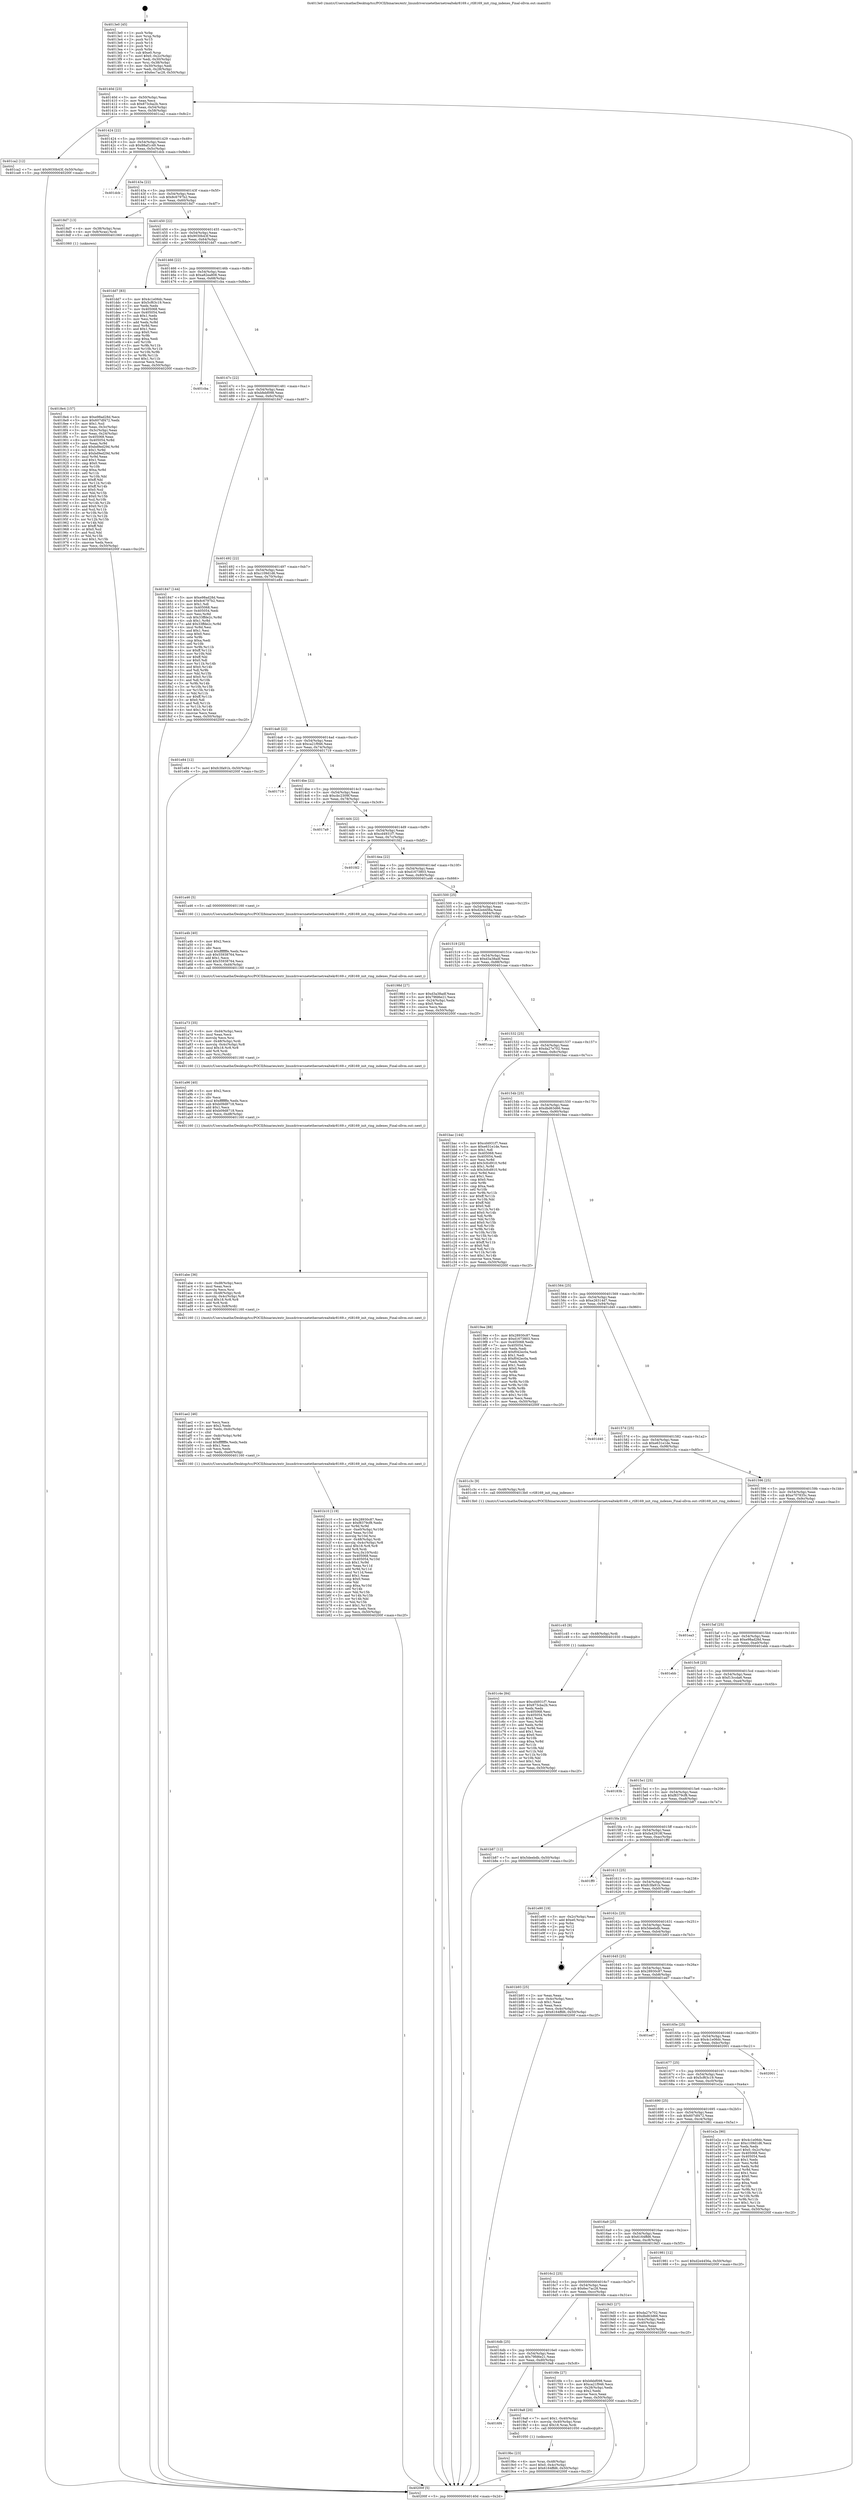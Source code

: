 digraph "0x4013e0" {
  label = "0x4013e0 (/mnt/c/Users/mathe/Desktop/tcc/POCII/binaries/extr_linuxdriversnetethernetrealtekr8169.c_rtl8169_init_ring_indexes_Final-ollvm.out::main(0))"
  labelloc = "t"
  node[shape=record]

  Entry [label="",width=0.3,height=0.3,shape=circle,fillcolor=black,style=filled]
  "0x40140d" [label="{
     0x40140d [23]\l
     | [instrs]\l
     &nbsp;&nbsp;0x40140d \<+3\>: mov -0x50(%rbp),%eax\l
     &nbsp;&nbsp;0x401410 \<+2\>: mov %eax,%ecx\l
     &nbsp;&nbsp;0x401412 \<+6\>: sub $0x873cba2b,%ecx\l
     &nbsp;&nbsp;0x401418 \<+3\>: mov %eax,-0x54(%rbp)\l
     &nbsp;&nbsp;0x40141b \<+3\>: mov %ecx,-0x58(%rbp)\l
     &nbsp;&nbsp;0x40141e \<+6\>: je 0000000000401ca2 \<main+0x8c2\>\l
  }"]
  "0x401ca2" [label="{
     0x401ca2 [12]\l
     | [instrs]\l
     &nbsp;&nbsp;0x401ca2 \<+7\>: movl $0x9030b43f,-0x50(%rbp)\l
     &nbsp;&nbsp;0x401ca9 \<+5\>: jmp 000000000040200f \<main+0xc2f\>\l
  }"]
  "0x401424" [label="{
     0x401424 [22]\l
     | [instrs]\l
     &nbsp;&nbsp;0x401424 \<+5\>: jmp 0000000000401429 \<main+0x49\>\l
     &nbsp;&nbsp;0x401429 \<+3\>: mov -0x54(%rbp),%eax\l
     &nbsp;&nbsp;0x40142c \<+5\>: sub $0x88af1c49,%eax\l
     &nbsp;&nbsp;0x401431 \<+3\>: mov %eax,-0x5c(%rbp)\l
     &nbsp;&nbsp;0x401434 \<+6\>: je 0000000000401dcb \<main+0x9eb\>\l
  }"]
  Exit [label="",width=0.3,height=0.3,shape=circle,fillcolor=black,style=filled,peripheries=2]
  "0x401dcb" [label="{
     0x401dcb\l
  }", style=dashed]
  "0x40143a" [label="{
     0x40143a [22]\l
     | [instrs]\l
     &nbsp;&nbsp;0x40143a \<+5\>: jmp 000000000040143f \<main+0x5f\>\l
     &nbsp;&nbsp;0x40143f \<+3\>: mov -0x54(%rbp),%eax\l
     &nbsp;&nbsp;0x401442 \<+5\>: sub $0x8c6797b2,%eax\l
     &nbsp;&nbsp;0x401447 \<+3\>: mov %eax,-0x60(%rbp)\l
     &nbsp;&nbsp;0x40144a \<+6\>: je 00000000004018d7 \<main+0x4f7\>\l
  }"]
  "0x401c4e" [label="{
     0x401c4e [84]\l
     | [instrs]\l
     &nbsp;&nbsp;0x401c4e \<+5\>: mov $0xcd4931f7,%eax\l
     &nbsp;&nbsp;0x401c53 \<+5\>: mov $0x873cba2b,%ecx\l
     &nbsp;&nbsp;0x401c58 \<+2\>: xor %edx,%edx\l
     &nbsp;&nbsp;0x401c5a \<+7\>: mov 0x405068,%esi\l
     &nbsp;&nbsp;0x401c61 \<+8\>: mov 0x405054,%r8d\l
     &nbsp;&nbsp;0x401c69 \<+3\>: sub $0x1,%edx\l
     &nbsp;&nbsp;0x401c6c \<+3\>: mov %esi,%r9d\l
     &nbsp;&nbsp;0x401c6f \<+3\>: add %edx,%r9d\l
     &nbsp;&nbsp;0x401c72 \<+4\>: imul %r9d,%esi\l
     &nbsp;&nbsp;0x401c76 \<+3\>: and $0x1,%esi\l
     &nbsp;&nbsp;0x401c79 \<+3\>: cmp $0x0,%esi\l
     &nbsp;&nbsp;0x401c7c \<+4\>: sete %r10b\l
     &nbsp;&nbsp;0x401c80 \<+4\>: cmp $0xa,%r8d\l
     &nbsp;&nbsp;0x401c84 \<+4\>: setl %r11b\l
     &nbsp;&nbsp;0x401c88 \<+3\>: mov %r10b,%bl\l
     &nbsp;&nbsp;0x401c8b \<+3\>: and %r11b,%bl\l
     &nbsp;&nbsp;0x401c8e \<+3\>: xor %r11b,%r10b\l
     &nbsp;&nbsp;0x401c91 \<+3\>: or %r10b,%bl\l
     &nbsp;&nbsp;0x401c94 \<+3\>: test $0x1,%bl\l
     &nbsp;&nbsp;0x401c97 \<+3\>: cmovne %ecx,%eax\l
     &nbsp;&nbsp;0x401c9a \<+3\>: mov %eax,-0x50(%rbp)\l
     &nbsp;&nbsp;0x401c9d \<+5\>: jmp 000000000040200f \<main+0xc2f\>\l
  }"]
  "0x4018d7" [label="{
     0x4018d7 [13]\l
     | [instrs]\l
     &nbsp;&nbsp;0x4018d7 \<+4\>: mov -0x38(%rbp),%rax\l
     &nbsp;&nbsp;0x4018db \<+4\>: mov 0x8(%rax),%rdi\l
     &nbsp;&nbsp;0x4018df \<+5\>: call 0000000000401060 \<atoi@plt\>\l
     | [calls]\l
     &nbsp;&nbsp;0x401060 \{1\} (unknown)\l
  }"]
  "0x401450" [label="{
     0x401450 [22]\l
     | [instrs]\l
     &nbsp;&nbsp;0x401450 \<+5\>: jmp 0000000000401455 \<main+0x75\>\l
     &nbsp;&nbsp;0x401455 \<+3\>: mov -0x54(%rbp),%eax\l
     &nbsp;&nbsp;0x401458 \<+5\>: sub $0x9030b43f,%eax\l
     &nbsp;&nbsp;0x40145d \<+3\>: mov %eax,-0x64(%rbp)\l
     &nbsp;&nbsp;0x401460 \<+6\>: je 0000000000401dd7 \<main+0x9f7\>\l
  }"]
  "0x401c45" [label="{
     0x401c45 [9]\l
     | [instrs]\l
     &nbsp;&nbsp;0x401c45 \<+4\>: mov -0x48(%rbp),%rdi\l
     &nbsp;&nbsp;0x401c49 \<+5\>: call 0000000000401030 \<free@plt\>\l
     | [calls]\l
     &nbsp;&nbsp;0x401030 \{1\} (unknown)\l
  }"]
  "0x401dd7" [label="{
     0x401dd7 [83]\l
     | [instrs]\l
     &nbsp;&nbsp;0x401dd7 \<+5\>: mov $0x4c1e06dc,%eax\l
     &nbsp;&nbsp;0x401ddc \<+5\>: mov $0x5cf63c19,%ecx\l
     &nbsp;&nbsp;0x401de1 \<+2\>: xor %edx,%edx\l
     &nbsp;&nbsp;0x401de3 \<+7\>: mov 0x405068,%esi\l
     &nbsp;&nbsp;0x401dea \<+7\>: mov 0x405054,%edi\l
     &nbsp;&nbsp;0x401df1 \<+3\>: sub $0x1,%edx\l
     &nbsp;&nbsp;0x401df4 \<+3\>: mov %esi,%r8d\l
     &nbsp;&nbsp;0x401df7 \<+3\>: add %edx,%r8d\l
     &nbsp;&nbsp;0x401dfa \<+4\>: imul %r8d,%esi\l
     &nbsp;&nbsp;0x401dfe \<+3\>: and $0x1,%esi\l
     &nbsp;&nbsp;0x401e01 \<+3\>: cmp $0x0,%esi\l
     &nbsp;&nbsp;0x401e04 \<+4\>: sete %r9b\l
     &nbsp;&nbsp;0x401e08 \<+3\>: cmp $0xa,%edi\l
     &nbsp;&nbsp;0x401e0b \<+4\>: setl %r10b\l
     &nbsp;&nbsp;0x401e0f \<+3\>: mov %r9b,%r11b\l
     &nbsp;&nbsp;0x401e12 \<+3\>: and %r10b,%r11b\l
     &nbsp;&nbsp;0x401e15 \<+3\>: xor %r10b,%r9b\l
     &nbsp;&nbsp;0x401e18 \<+3\>: or %r9b,%r11b\l
     &nbsp;&nbsp;0x401e1b \<+4\>: test $0x1,%r11b\l
     &nbsp;&nbsp;0x401e1f \<+3\>: cmovne %ecx,%eax\l
     &nbsp;&nbsp;0x401e22 \<+3\>: mov %eax,-0x50(%rbp)\l
     &nbsp;&nbsp;0x401e25 \<+5\>: jmp 000000000040200f \<main+0xc2f\>\l
  }"]
  "0x401466" [label="{
     0x401466 [22]\l
     | [instrs]\l
     &nbsp;&nbsp;0x401466 \<+5\>: jmp 000000000040146b \<main+0x8b\>\l
     &nbsp;&nbsp;0x40146b \<+3\>: mov -0x54(%rbp),%eax\l
     &nbsp;&nbsp;0x40146e \<+5\>: sub $0xa82ea808,%eax\l
     &nbsp;&nbsp;0x401473 \<+3\>: mov %eax,-0x68(%rbp)\l
     &nbsp;&nbsp;0x401476 \<+6\>: je 0000000000401cba \<main+0x8da\>\l
  }"]
  "0x401b10" [label="{
     0x401b10 [119]\l
     | [instrs]\l
     &nbsp;&nbsp;0x401b10 \<+5\>: mov $0x28930c87,%ecx\l
     &nbsp;&nbsp;0x401b15 \<+5\>: mov $0xf8379cf8,%edx\l
     &nbsp;&nbsp;0x401b1a \<+3\>: xor %r9d,%r9d\l
     &nbsp;&nbsp;0x401b1d \<+7\>: mov -0xe0(%rbp),%r10d\l
     &nbsp;&nbsp;0x401b24 \<+4\>: imul %eax,%r10d\l
     &nbsp;&nbsp;0x401b28 \<+3\>: movslq %r10d,%rsi\l
     &nbsp;&nbsp;0x401b2b \<+4\>: mov -0x48(%rbp),%rdi\l
     &nbsp;&nbsp;0x401b2f \<+4\>: movslq -0x4c(%rbp),%r8\l
     &nbsp;&nbsp;0x401b33 \<+4\>: imul $0x18,%r8,%r8\l
     &nbsp;&nbsp;0x401b37 \<+3\>: add %r8,%rdi\l
     &nbsp;&nbsp;0x401b3a \<+4\>: mov %rsi,0x10(%rdi)\l
     &nbsp;&nbsp;0x401b3e \<+7\>: mov 0x405068,%eax\l
     &nbsp;&nbsp;0x401b45 \<+8\>: mov 0x405054,%r10d\l
     &nbsp;&nbsp;0x401b4d \<+4\>: sub $0x1,%r9d\l
     &nbsp;&nbsp;0x401b51 \<+3\>: mov %eax,%r11d\l
     &nbsp;&nbsp;0x401b54 \<+3\>: add %r9d,%r11d\l
     &nbsp;&nbsp;0x401b57 \<+4\>: imul %r11d,%eax\l
     &nbsp;&nbsp;0x401b5b \<+3\>: and $0x1,%eax\l
     &nbsp;&nbsp;0x401b5e \<+3\>: cmp $0x0,%eax\l
     &nbsp;&nbsp;0x401b61 \<+3\>: sete %bl\l
     &nbsp;&nbsp;0x401b64 \<+4\>: cmp $0xa,%r10d\l
     &nbsp;&nbsp;0x401b68 \<+4\>: setl %r14b\l
     &nbsp;&nbsp;0x401b6c \<+3\>: mov %bl,%r15b\l
     &nbsp;&nbsp;0x401b6f \<+3\>: and %r14b,%r15b\l
     &nbsp;&nbsp;0x401b72 \<+3\>: xor %r14b,%bl\l
     &nbsp;&nbsp;0x401b75 \<+3\>: or %bl,%r15b\l
     &nbsp;&nbsp;0x401b78 \<+4\>: test $0x1,%r15b\l
     &nbsp;&nbsp;0x401b7c \<+3\>: cmovne %edx,%ecx\l
     &nbsp;&nbsp;0x401b7f \<+3\>: mov %ecx,-0x50(%rbp)\l
     &nbsp;&nbsp;0x401b82 \<+5\>: jmp 000000000040200f \<main+0xc2f\>\l
  }"]
  "0x401cba" [label="{
     0x401cba\l
  }", style=dashed]
  "0x40147c" [label="{
     0x40147c [22]\l
     | [instrs]\l
     &nbsp;&nbsp;0x40147c \<+5\>: jmp 0000000000401481 \<main+0xa1\>\l
     &nbsp;&nbsp;0x401481 \<+3\>: mov -0x54(%rbp),%eax\l
     &nbsp;&nbsp;0x401484 \<+5\>: sub $0xbfebf098,%eax\l
     &nbsp;&nbsp;0x401489 \<+3\>: mov %eax,-0x6c(%rbp)\l
     &nbsp;&nbsp;0x40148c \<+6\>: je 0000000000401847 \<main+0x467\>\l
  }"]
  "0x401ae2" [label="{
     0x401ae2 [46]\l
     | [instrs]\l
     &nbsp;&nbsp;0x401ae2 \<+2\>: xor %ecx,%ecx\l
     &nbsp;&nbsp;0x401ae4 \<+5\>: mov $0x2,%edx\l
     &nbsp;&nbsp;0x401ae9 \<+6\>: mov %edx,-0xdc(%rbp)\l
     &nbsp;&nbsp;0x401aef \<+1\>: cltd\l
     &nbsp;&nbsp;0x401af0 \<+7\>: mov -0xdc(%rbp),%r9d\l
     &nbsp;&nbsp;0x401af7 \<+3\>: idiv %r9d\l
     &nbsp;&nbsp;0x401afa \<+6\>: imul $0xfffffffe,%edx,%edx\l
     &nbsp;&nbsp;0x401b00 \<+3\>: sub $0x1,%ecx\l
     &nbsp;&nbsp;0x401b03 \<+2\>: sub %ecx,%edx\l
     &nbsp;&nbsp;0x401b05 \<+6\>: mov %edx,-0xe0(%rbp)\l
     &nbsp;&nbsp;0x401b0b \<+5\>: call 0000000000401160 \<next_i\>\l
     | [calls]\l
     &nbsp;&nbsp;0x401160 \{1\} (/mnt/c/Users/mathe/Desktop/tcc/POCII/binaries/extr_linuxdriversnetethernetrealtekr8169.c_rtl8169_init_ring_indexes_Final-ollvm.out::next_i)\l
  }"]
  "0x401847" [label="{
     0x401847 [144]\l
     | [instrs]\l
     &nbsp;&nbsp;0x401847 \<+5\>: mov $0xe98ad28d,%eax\l
     &nbsp;&nbsp;0x40184c \<+5\>: mov $0x8c6797b2,%ecx\l
     &nbsp;&nbsp;0x401851 \<+2\>: mov $0x1,%dl\l
     &nbsp;&nbsp;0x401853 \<+7\>: mov 0x405068,%esi\l
     &nbsp;&nbsp;0x40185a \<+7\>: mov 0x405054,%edi\l
     &nbsp;&nbsp;0x401861 \<+3\>: mov %esi,%r8d\l
     &nbsp;&nbsp;0x401864 \<+7\>: sub $0x33ffde2c,%r8d\l
     &nbsp;&nbsp;0x40186b \<+4\>: sub $0x1,%r8d\l
     &nbsp;&nbsp;0x40186f \<+7\>: add $0x33ffde2c,%r8d\l
     &nbsp;&nbsp;0x401876 \<+4\>: imul %r8d,%esi\l
     &nbsp;&nbsp;0x40187a \<+3\>: and $0x1,%esi\l
     &nbsp;&nbsp;0x40187d \<+3\>: cmp $0x0,%esi\l
     &nbsp;&nbsp;0x401880 \<+4\>: sete %r9b\l
     &nbsp;&nbsp;0x401884 \<+3\>: cmp $0xa,%edi\l
     &nbsp;&nbsp;0x401887 \<+4\>: setl %r10b\l
     &nbsp;&nbsp;0x40188b \<+3\>: mov %r9b,%r11b\l
     &nbsp;&nbsp;0x40188e \<+4\>: xor $0xff,%r11b\l
     &nbsp;&nbsp;0x401892 \<+3\>: mov %r10b,%bl\l
     &nbsp;&nbsp;0x401895 \<+3\>: xor $0xff,%bl\l
     &nbsp;&nbsp;0x401898 \<+3\>: xor $0x0,%dl\l
     &nbsp;&nbsp;0x40189b \<+3\>: mov %r11b,%r14b\l
     &nbsp;&nbsp;0x40189e \<+4\>: and $0x0,%r14b\l
     &nbsp;&nbsp;0x4018a2 \<+3\>: and %dl,%r9b\l
     &nbsp;&nbsp;0x4018a5 \<+3\>: mov %bl,%r15b\l
     &nbsp;&nbsp;0x4018a8 \<+4\>: and $0x0,%r15b\l
     &nbsp;&nbsp;0x4018ac \<+3\>: and %dl,%r10b\l
     &nbsp;&nbsp;0x4018af \<+3\>: or %r9b,%r14b\l
     &nbsp;&nbsp;0x4018b2 \<+3\>: or %r10b,%r15b\l
     &nbsp;&nbsp;0x4018b5 \<+3\>: xor %r15b,%r14b\l
     &nbsp;&nbsp;0x4018b8 \<+3\>: or %bl,%r11b\l
     &nbsp;&nbsp;0x4018bb \<+4\>: xor $0xff,%r11b\l
     &nbsp;&nbsp;0x4018bf \<+3\>: or $0x0,%dl\l
     &nbsp;&nbsp;0x4018c2 \<+3\>: and %dl,%r11b\l
     &nbsp;&nbsp;0x4018c5 \<+3\>: or %r11b,%r14b\l
     &nbsp;&nbsp;0x4018c8 \<+4\>: test $0x1,%r14b\l
     &nbsp;&nbsp;0x4018cc \<+3\>: cmovne %ecx,%eax\l
     &nbsp;&nbsp;0x4018cf \<+3\>: mov %eax,-0x50(%rbp)\l
     &nbsp;&nbsp;0x4018d2 \<+5\>: jmp 000000000040200f \<main+0xc2f\>\l
  }"]
  "0x401492" [label="{
     0x401492 [22]\l
     | [instrs]\l
     &nbsp;&nbsp;0x401492 \<+5\>: jmp 0000000000401497 \<main+0xb7\>\l
     &nbsp;&nbsp;0x401497 \<+3\>: mov -0x54(%rbp),%eax\l
     &nbsp;&nbsp;0x40149a \<+5\>: sub $0xc109d1d6,%eax\l
     &nbsp;&nbsp;0x40149f \<+3\>: mov %eax,-0x70(%rbp)\l
     &nbsp;&nbsp;0x4014a2 \<+6\>: je 0000000000401e84 \<main+0xaa4\>\l
  }"]
  "0x401abe" [label="{
     0x401abe [36]\l
     | [instrs]\l
     &nbsp;&nbsp;0x401abe \<+6\>: mov -0xd8(%rbp),%ecx\l
     &nbsp;&nbsp;0x401ac4 \<+3\>: imul %eax,%ecx\l
     &nbsp;&nbsp;0x401ac7 \<+3\>: movslq %ecx,%rsi\l
     &nbsp;&nbsp;0x401aca \<+4\>: mov -0x48(%rbp),%rdi\l
     &nbsp;&nbsp;0x401ace \<+4\>: movslq -0x4c(%rbp),%r8\l
     &nbsp;&nbsp;0x401ad2 \<+4\>: imul $0x18,%r8,%r8\l
     &nbsp;&nbsp;0x401ad6 \<+3\>: add %r8,%rdi\l
     &nbsp;&nbsp;0x401ad9 \<+4\>: mov %rsi,0x8(%rdi)\l
     &nbsp;&nbsp;0x401add \<+5\>: call 0000000000401160 \<next_i\>\l
     | [calls]\l
     &nbsp;&nbsp;0x401160 \{1\} (/mnt/c/Users/mathe/Desktop/tcc/POCII/binaries/extr_linuxdriversnetethernetrealtekr8169.c_rtl8169_init_ring_indexes_Final-ollvm.out::next_i)\l
  }"]
  "0x401e84" [label="{
     0x401e84 [12]\l
     | [instrs]\l
     &nbsp;&nbsp;0x401e84 \<+7\>: movl $0xfc3fa91b,-0x50(%rbp)\l
     &nbsp;&nbsp;0x401e8b \<+5\>: jmp 000000000040200f \<main+0xc2f\>\l
  }"]
  "0x4014a8" [label="{
     0x4014a8 [22]\l
     | [instrs]\l
     &nbsp;&nbsp;0x4014a8 \<+5\>: jmp 00000000004014ad \<main+0xcd\>\l
     &nbsp;&nbsp;0x4014ad \<+3\>: mov -0x54(%rbp),%eax\l
     &nbsp;&nbsp;0x4014b0 \<+5\>: sub $0xca21f946,%eax\l
     &nbsp;&nbsp;0x4014b5 \<+3\>: mov %eax,-0x74(%rbp)\l
     &nbsp;&nbsp;0x4014b8 \<+6\>: je 0000000000401719 \<main+0x339\>\l
  }"]
  "0x401a96" [label="{
     0x401a96 [40]\l
     | [instrs]\l
     &nbsp;&nbsp;0x401a96 \<+5\>: mov $0x2,%ecx\l
     &nbsp;&nbsp;0x401a9b \<+1\>: cltd\l
     &nbsp;&nbsp;0x401a9c \<+2\>: idiv %ecx\l
     &nbsp;&nbsp;0x401a9e \<+6\>: imul $0xfffffffe,%edx,%ecx\l
     &nbsp;&nbsp;0x401aa4 \<+6\>: sub $0xb09d8718,%ecx\l
     &nbsp;&nbsp;0x401aaa \<+3\>: add $0x1,%ecx\l
     &nbsp;&nbsp;0x401aad \<+6\>: add $0xb09d8718,%ecx\l
     &nbsp;&nbsp;0x401ab3 \<+6\>: mov %ecx,-0xd8(%rbp)\l
     &nbsp;&nbsp;0x401ab9 \<+5\>: call 0000000000401160 \<next_i\>\l
     | [calls]\l
     &nbsp;&nbsp;0x401160 \{1\} (/mnt/c/Users/mathe/Desktop/tcc/POCII/binaries/extr_linuxdriversnetethernetrealtekr8169.c_rtl8169_init_ring_indexes_Final-ollvm.out::next_i)\l
  }"]
  "0x401719" [label="{
     0x401719\l
  }", style=dashed]
  "0x4014be" [label="{
     0x4014be [22]\l
     | [instrs]\l
     &nbsp;&nbsp;0x4014be \<+5\>: jmp 00000000004014c3 \<main+0xe3\>\l
     &nbsp;&nbsp;0x4014c3 \<+3\>: mov -0x54(%rbp),%eax\l
     &nbsp;&nbsp;0x4014c6 \<+5\>: sub $0xcbc2309f,%eax\l
     &nbsp;&nbsp;0x4014cb \<+3\>: mov %eax,-0x78(%rbp)\l
     &nbsp;&nbsp;0x4014ce \<+6\>: je 00000000004017a9 \<main+0x3c9\>\l
  }"]
  "0x401a73" [label="{
     0x401a73 [35]\l
     | [instrs]\l
     &nbsp;&nbsp;0x401a73 \<+6\>: mov -0xd4(%rbp),%ecx\l
     &nbsp;&nbsp;0x401a79 \<+3\>: imul %eax,%ecx\l
     &nbsp;&nbsp;0x401a7c \<+3\>: movslq %ecx,%rsi\l
     &nbsp;&nbsp;0x401a7f \<+4\>: mov -0x48(%rbp),%rdi\l
     &nbsp;&nbsp;0x401a83 \<+4\>: movslq -0x4c(%rbp),%r8\l
     &nbsp;&nbsp;0x401a87 \<+4\>: imul $0x18,%r8,%r8\l
     &nbsp;&nbsp;0x401a8b \<+3\>: add %r8,%rdi\l
     &nbsp;&nbsp;0x401a8e \<+3\>: mov %rsi,(%rdi)\l
     &nbsp;&nbsp;0x401a91 \<+5\>: call 0000000000401160 \<next_i\>\l
     | [calls]\l
     &nbsp;&nbsp;0x401160 \{1\} (/mnt/c/Users/mathe/Desktop/tcc/POCII/binaries/extr_linuxdriversnetethernetrealtekr8169.c_rtl8169_init_ring_indexes_Final-ollvm.out::next_i)\l
  }"]
  "0x4017a9" [label="{
     0x4017a9\l
  }", style=dashed]
  "0x4014d4" [label="{
     0x4014d4 [22]\l
     | [instrs]\l
     &nbsp;&nbsp;0x4014d4 \<+5\>: jmp 00000000004014d9 \<main+0xf9\>\l
     &nbsp;&nbsp;0x4014d9 \<+3\>: mov -0x54(%rbp),%eax\l
     &nbsp;&nbsp;0x4014dc \<+5\>: sub $0xcd4931f7,%eax\l
     &nbsp;&nbsp;0x4014e1 \<+3\>: mov %eax,-0x7c(%rbp)\l
     &nbsp;&nbsp;0x4014e4 \<+6\>: je 0000000000401fd2 \<main+0xbf2\>\l
  }"]
  "0x401a4b" [label="{
     0x401a4b [40]\l
     | [instrs]\l
     &nbsp;&nbsp;0x401a4b \<+5\>: mov $0x2,%ecx\l
     &nbsp;&nbsp;0x401a50 \<+1\>: cltd\l
     &nbsp;&nbsp;0x401a51 \<+2\>: idiv %ecx\l
     &nbsp;&nbsp;0x401a53 \<+6\>: imul $0xfffffffe,%edx,%ecx\l
     &nbsp;&nbsp;0x401a59 \<+6\>: sub $0x55938764,%ecx\l
     &nbsp;&nbsp;0x401a5f \<+3\>: add $0x1,%ecx\l
     &nbsp;&nbsp;0x401a62 \<+6\>: add $0x55938764,%ecx\l
     &nbsp;&nbsp;0x401a68 \<+6\>: mov %ecx,-0xd4(%rbp)\l
     &nbsp;&nbsp;0x401a6e \<+5\>: call 0000000000401160 \<next_i\>\l
     | [calls]\l
     &nbsp;&nbsp;0x401160 \{1\} (/mnt/c/Users/mathe/Desktop/tcc/POCII/binaries/extr_linuxdriversnetethernetrealtekr8169.c_rtl8169_init_ring_indexes_Final-ollvm.out::next_i)\l
  }"]
  "0x401fd2" [label="{
     0x401fd2\l
  }", style=dashed]
  "0x4014ea" [label="{
     0x4014ea [22]\l
     | [instrs]\l
     &nbsp;&nbsp;0x4014ea \<+5\>: jmp 00000000004014ef \<main+0x10f\>\l
     &nbsp;&nbsp;0x4014ef \<+3\>: mov -0x54(%rbp),%eax\l
     &nbsp;&nbsp;0x4014f2 \<+5\>: sub $0xd1673803,%eax\l
     &nbsp;&nbsp;0x4014f7 \<+3\>: mov %eax,-0x80(%rbp)\l
     &nbsp;&nbsp;0x4014fa \<+6\>: je 0000000000401a46 \<main+0x666\>\l
  }"]
  "0x4019bc" [label="{
     0x4019bc [23]\l
     | [instrs]\l
     &nbsp;&nbsp;0x4019bc \<+4\>: mov %rax,-0x48(%rbp)\l
     &nbsp;&nbsp;0x4019c0 \<+7\>: movl $0x0,-0x4c(%rbp)\l
     &nbsp;&nbsp;0x4019c7 \<+7\>: movl $0x6164ffd6,-0x50(%rbp)\l
     &nbsp;&nbsp;0x4019ce \<+5\>: jmp 000000000040200f \<main+0xc2f\>\l
  }"]
  "0x401a46" [label="{
     0x401a46 [5]\l
     | [instrs]\l
     &nbsp;&nbsp;0x401a46 \<+5\>: call 0000000000401160 \<next_i\>\l
     | [calls]\l
     &nbsp;&nbsp;0x401160 \{1\} (/mnt/c/Users/mathe/Desktop/tcc/POCII/binaries/extr_linuxdriversnetethernetrealtekr8169.c_rtl8169_init_ring_indexes_Final-ollvm.out::next_i)\l
  }"]
  "0x401500" [label="{
     0x401500 [25]\l
     | [instrs]\l
     &nbsp;&nbsp;0x401500 \<+5\>: jmp 0000000000401505 \<main+0x125\>\l
     &nbsp;&nbsp;0x401505 \<+3\>: mov -0x54(%rbp),%eax\l
     &nbsp;&nbsp;0x401508 \<+5\>: sub $0xd2e4456a,%eax\l
     &nbsp;&nbsp;0x40150d \<+6\>: mov %eax,-0x84(%rbp)\l
     &nbsp;&nbsp;0x401513 \<+6\>: je 000000000040198d \<main+0x5ad\>\l
  }"]
  "0x4016f4" [label="{
     0x4016f4\l
  }", style=dashed]
  "0x40198d" [label="{
     0x40198d [27]\l
     | [instrs]\l
     &nbsp;&nbsp;0x40198d \<+5\>: mov $0xd3a38adf,%eax\l
     &nbsp;&nbsp;0x401992 \<+5\>: mov $0x79fd6e21,%ecx\l
     &nbsp;&nbsp;0x401997 \<+3\>: mov -0x24(%rbp),%edx\l
     &nbsp;&nbsp;0x40199a \<+3\>: cmp $0x0,%edx\l
     &nbsp;&nbsp;0x40199d \<+3\>: cmove %ecx,%eax\l
     &nbsp;&nbsp;0x4019a0 \<+3\>: mov %eax,-0x50(%rbp)\l
     &nbsp;&nbsp;0x4019a3 \<+5\>: jmp 000000000040200f \<main+0xc2f\>\l
  }"]
  "0x401519" [label="{
     0x401519 [25]\l
     | [instrs]\l
     &nbsp;&nbsp;0x401519 \<+5\>: jmp 000000000040151e \<main+0x13e\>\l
     &nbsp;&nbsp;0x40151e \<+3\>: mov -0x54(%rbp),%eax\l
     &nbsp;&nbsp;0x401521 \<+5\>: sub $0xd3a38adf,%eax\l
     &nbsp;&nbsp;0x401526 \<+6\>: mov %eax,-0x88(%rbp)\l
     &nbsp;&nbsp;0x40152c \<+6\>: je 0000000000401cae \<main+0x8ce\>\l
  }"]
  "0x4019a8" [label="{
     0x4019a8 [20]\l
     | [instrs]\l
     &nbsp;&nbsp;0x4019a8 \<+7\>: movl $0x1,-0x40(%rbp)\l
     &nbsp;&nbsp;0x4019af \<+4\>: movslq -0x40(%rbp),%rax\l
     &nbsp;&nbsp;0x4019b3 \<+4\>: imul $0x18,%rax,%rdi\l
     &nbsp;&nbsp;0x4019b7 \<+5\>: call 0000000000401050 \<malloc@plt\>\l
     | [calls]\l
     &nbsp;&nbsp;0x401050 \{1\} (unknown)\l
  }"]
  "0x401cae" [label="{
     0x401cae\l
  }", style=dashed]
  "0x401532" [label="{
     0x401532 [25]\l
     | [instrs]\l
     &nbsp;&nbsp;0x401532 \<+5\>: jmp 0000000000401537 \<main+0x157\>\l
     &nbsp;&nbsp;0x401537 \<+3\>: mov -0x54(%rbp),%eax\l
     &nbsp;&nbsp;0x40153a \<+5\>: sub $0xda27e702,%eax\l
     &nbsp;&nbsp;0x40153f \<+6\>: mov %eax,-0x8c(%rbp)\l
     &nbsp;&nbsp;0x401545 \<+6\>: je 0000000000401bac \<main+0x7cc\>\l
  }"]
  "0x4018e4" [label="{
     0x4018e4 [157]\l
     | [instrs]\l
     &nbsp;&nbsp;0x4018e4 \<+5\>: mov $0xe98ad28d,%ecx\l
     &nbsp;&nbsp;0x4018e9 \<+5\>: mov $0x607df472,%edx\l
     &nbsp;&nbsp;0x4018ee \<+3\>: mov $0x1,%sil\l
     &nbsp;&nbsp;0x4018f1 \<+3\>: mov %eax,-0x3c(%rbp)\l
     &nbsp;&nbsp;0x4018f4 \<+3\>: mov -0x3c(%rbp),%eax\l
     &nbsp;&nbsp;0x4018f7 \<+3\>: mov %eax,-0x24(%rbp)\l
     &nbsp;&nbsp;0x4018fa \<+7\>: mov 0x405068,%eax\l
     &nbsp;&nbsp;0x401901 \<+8\>: mov 0x405054,%r8d\l
     &nbsp;&nbsp;0x401909 \<+3\>: mov %eax,%r9d\l
     &nbsp;&nbsp;0x40190c \<+7\>: add $0xbd9ed29d,%r9d\l
     &nbsp;&nbsp;0x401913 \<+4\>: sub $0x1,%r9d\l
     &nbsp;&nbsp;0x401917 \<+7\>: sub $0xbd9ed29d,%r9d\l
     &nbsp;&nbsp;0x40191e \<+4\>: imul %r9d,%eax\l
     &nbsp;&nbsp;0x401922 \<+3\>: and $0x1,%eax\l
     &nbsp;&nbsp;0x401925 \<+3\>: cmp $0x0,%eax\l
     &nbsp;&nbsp;0x401928 \<+4\>: sete %r10b\l
     &nbsp;&nbsp;0x40192c \<+4\>: cmp $0xa,%r8d\l
     &nbsp;&nbsp;0x401930 \<+4\>: setl %r11b\l
     &nbsp;&nbsp;0x401934 \<+3\>: mov %r10b,%bl\l
     &nbsp;&nbsp;0x401937 \<+3\>: xor $0xff,%bl\l
     &nbsp;&nbsp;0x40193a \<+3\>: mov %r11b,%r14b\l
     &nbsp;&nbsp;0x40193d \<+4\>: xor $0xff,%r14b\l
     &nbsp;&nbsp;0x401941 \<+4\>: xor $0x0,%sil\l
     &nbsp;&nbsp;0x401945 \<+3\>: mov %bl,%r15b\l
     &nbsp;&nbsp;0x401948 \<+4\>: and $0x0,%r15b\l
     &nbsp;&nbsp;0x40194c \<+3\>: and %sil,%r10b\l
     &nbsp;&nbsp;0x40194f \<+3\>: mov %r14b,%r12b\l
     &nbsp;&nbsp;0x401952 \<+4\>: and $0x0,%r12b\l
     &nbsp;&nbsp;0x401956 \<+3\>: and %sil,%r11b\l
     &nbsp;&nbsp;0x401959 \<+3\>: or %r10b,%r15b\l
     &nbsp;&nbsp;0x40195c \<+3\>: or %r11b,%r12b\l
     &nbsp;&nbsp;0x40195f \<+3\>: xor %r12b,%r15b\l
     &nbsp;&nbsp;0x401962 \<+3\>: or %r14b,%bl\l
     &nbsp;&nbsp;0x401965 \<+3\>: xor $0xff,%bl\l
     &nbsp;&nbsp;0x401968 \<+4\>: or $0x0,%sil\l
     &nbsp;&nbsp;0x40196c \<+3\>: and %sil,%bl\l
     &nbsp;&nbsp;0x40196f \<+3\>: or %bl,%r15b\l
     &nbsp;&nbsp;0x401972 \<+4\>: test $0x1,%r15b\l
     &nbsp;&nbsp;0x401976 \<+3\>: cmovne %edx,%ecx\l
     &nbsp;&nbsp;0x401979 \<+3\>: mov %ecx,-0x50(%rbp)\l
     &nbsp;&nbsp;0x40197c \<+5\>: jmp 000000000040200f \<main+0xc2f\>\l
  }"]
  "0x401bac" [label="{
     0x401bac [144]\l
     | [instrs]\l
     &nbsp;&nbsp;0x401bac \<+5\>: mov $0xcd4931f7,%eax\l
     &nbsp;&nbsp;0x401bb1 \<+5\>: mov $0xe631e1de,%ecx\l
     &nbsp;&nbsp;0x401bb6 \<+2\>: mov $0x1,%dl\l
     &nbsp;&nbsp;0x401bb8 \<+7\>: mov 0x405068,%esi\l
     &nbsp;&nbsp;0x401bbf \<+7\>: mov 0x405054,%edi\l
     &nbsp;&nbsp;0x401bc6 \<+3\>: mov %esi,%r8d\l
     &nbsp;&nbsp;0x401bc9 \<+7\>: add $0x3cfcd910,%r8d\l
     &nbsp;&nbsp;0x401bd0 \<+4\>: sub $0x1,%r8d\l
     &nbsp;&nbsp;0x401bd4 \<+7\>: sub $0x3cfcd910,%r8d\l
     &nbsp;&nbsp;0x401bdb \<+4\>: imul %r8d,%esi\l
     &nbsp;&nbsp;0x401bdf \<+3\>: and $0x1,%esi\l
     &nbsp;&nbsp;0x401be2 \<+3\>: cmp $0x0,%esi\l
     &nbsp;&nbsp;0x401be5 \<+4\>: sete %r9b\l
     &nbsp;&nbsp;0x401be9 \<+3\>: cmp $0xa,%edi\l
     &nbsp;&nbsp;0x401bec \<+4\>: setl %r10b\l
     &nbsp;&nbsp;0x401bf0 \<+3\>: mov %r9b,%r11b\l
     &nbsp;&nbsp;0x401bf3 \<+4\>: xor $0xff,%r11b\l
     &nbsp;&nbsp;0x401bf7 \<+3\>: mov %r10b,%bl\l
     &nbsp;&nbsp;0x401bfa \<+3\>: xor $0xff,%bl\l
     &nbsp;&nbsp;0x401bfd \<+3\>: xor $0x0,%dl\l
     &nbsp;&nbsp;0x401c00 \<+3\>: mov %r11b,%r14b\l
     &nbsp;&nbsp;0x401c03 \<+4\>: and $0x0,%r14b\l
     &nbsp;&nbsp;0x401c07 \<+3\>: and %dl,%r9b\l
     &nbsp;&nbsp;0x401c0a \<+3\>: mov %bl,%r15b\l
     &nbsp;&nbsp;0x401c0d \<+4\>: and $0x0,%r15b\l
     &nbsp;&nbsp;0x401c11 \<+3\>: and %dl,%r10b\l
     &nbsp;&nbsp;0x401c14 \<+3\>: or %r9b,%r14b\l
     &nbsp;&nbsp;0x401c17 \<+3\>: or %r10b,%r15b\l
     &nbsp;&nbsp;0x401c1a \<+3\>: xor %r15b,%r14b\l
     &nbsp;&nbsp;0x401c1d \<+3\>: or %bl,%r11b\l
     &nbsp;&nbsp;0x401c20 \<+4\>: xor $0xff,%r11b\l
     &nbsp;&nbsp;0x401c24 \<+3\>: or $0x0,%dl\l
     &nbsp;&nbsp;0x401c27 \<+3\>: and %dl,%r11b\l
     &nbsp;&nbsp;0x401c2a \<+3\>: or %r11b,%r14b\l
     &nbsp;&nbsp;0x401c2d \<+4\>: test $0x1,%r14b\l
     &nbsp;&nbsp;0x401c31 \<+3\>: cmovne %ecx,%eax\l
     &nbsp;&nbsp;0x401c34 \<+3\>: mov %eax,-0x50(%rbp)\l
     &nbsp;&nbsp;0x401c37 \<+5\>: jmp 000000000040200f \<main+0xc2f\>\l
  }"]
  "0x40154b" [label="{
     0x40154b [25]\l
     | [instrs]\l
     &nbsp;&nbsp;0x40154b \<+5\>: jmp 0000000000401550 \<main+0x170\>\l
     &nbsp;&nbsp;0x401550 \<+3\>: mov -0x54(%rbp),%eax\l
     &nbsp;&nbsp;0x401553 \<+5\>: sub $0xdbd63d66,%eax\l
     &nbsp;&nbsp;0x401558 \<+6\>: mov %eax,-0x90(%rbp)\l
     &nbsp;&nbsp;0x40155e \<+6\>: je 00000000004019ee \<main+0x60e\>\l
  }"]
  "0x4013e0" [label="{
     0x4013e0 [45]\l
     | [instrs]\l
     &nbsp;&nbsp;0x4013e0 \<+1\>: push %rbp\l
     &nbsp;&nbsp;0x4013e1 \<+3\>: mov %rsp,%rbp\l
     &nbsp;&nbsp;0x4013e4 \<+2\>: push %r15\l
     &nbsp;&nbsp;0x4013e6 \<+2\>: push %r14\l
     &nbsp;&nbsp;0x4013e8 \<+2\>: push %r12\l
     &nbsp;&nbsp;0x4013ea \<+1\>: push %rbx\l
     &nbsp;&nbsp;0x4013eb \<+7\>: sub $0xe0,%rsp\l
     &nbsp;&nbsp;0x4013f2 \<+7\>: movl $0x0,-0x2c(%rbp)\l
     &nbsp;&nbsp;0x4013f9 \<+3\>: mov %edi,-0x30(%rbp)\l
     &nbsp;&nbsp;0x4013fc \<+4\>: mov %rsi,-0x38(%rbp)\l
     &nbsp;&nbsp;0x401400 \<+3\>: mov -0x30(%rbp),%edi\l
     &nbsp;&nbsp;0x401403 \<+3\>: mov %edi,-0x28(%rbp)\l
     &nbsp;&nbsp;0x401406 \<+7\>: movl $0x6ec7ac28,-0x50(%rbp)\l
  }"]
  "0x4019ee" [label="{
     0x4019ee [88]\l
     | [instrs]\l
     &nbsp;&nbsp;0x4019ee \<+5\>: mov $0x28930c87,%eax\l
     &nbsp;&nbsp;0x4019f3 \<+5\>: mov $0xd1673803,%ecx\l
     &nbsp;&nbsp;0x4019f8 \<+7\>: mov 0x405068,%edx\l
     &nbsp;&nbsp;0x4019ff \<+7\>: mov 0x405054,%esi\l
     &nbsp;&nbsp;0x401a06 \<+2\>: mov %edx,%edi\l
     &nbsp;&nbsp;0x401a08 \<+6\>: add $0xf042ec0a,%edi\l
     &nbsp;&nbsp;0x401a0e \<+3\>: sub $0x1,%edi\l
     &nbsp;&nbsp;0x401a11 \<+6\>: sub $0xf042ec0a,%edi\l
     &nbsp;&nbsp;0x401a17 \<+3\>: imul %edi,%edx\l
     &nbsp;&nbsp;0x401a1a \<+3\>: and $0x1,%edx\l
     &nbsp;&nbsp;0x401a1d \<+3\>: cmp $0x0,%edx\l
     &nbsp;&nbsp;0x401a20 \<+4\>: sete %r8b\l
     &nbsp;&nbsp;0x401a24 \<+3\>: cmp $0xa,%esi\l
     &nbsp;&nbsp;0x401a27 \<+4\>: setl %r9b\l
     &nbsp;&nbsp;0x401a2b \<+3\>: mov %r8b,%r10b\l
     &nbsp;&nbsp;0x401a2e \<+3\>: and %r9b,%r10b\l
     &nbsp;&nbsp;0x401a31 \<+3\>: xor %r9b,%r8b\l
     &nbsp;&nbsp;0x401a34 \<+3\>: or %r8b,%r10b\l
     &nbsp;&nbsp;0x401a37 \<+4\>: test $0x1,%r10b\l
     &nbsp;&nbsp;0x401a3b \<+3\>: cmovne %ecx,%eax\l
     &nbsp;&nbsp;0x401a3e \<+3\>: mov %eax,-0x50(%rbp)\l
     &nbsp;&nbsp;0x401a41 \<+5\>: jmp 000000000040200f \<main+0xc2f\>\l
  }"]
  "0x401564" [label="{
     0x401564 [25]\l
     | [instrs]\l
     &nbsp;&nbsp;0x401564 \<+5\>: jmp 0000000000401569 \<main+0x189\>\l
     &nbsp;&nbsp;0x401569 \<+3\>: mov -0x54(%rbp),%eax\l
     &nbsp;&nbsp;0x40156c \<+5\>: sub $0xe26314d7,%eax\l
     &nbsp;&nbsp;0x401571 \<+6\>: mov %eax,-0x94(%rbp)\l
     &nbsp;&nbsp;0x401577 \<+6\>: je 0000000000401d40 \<main+0x960\>\l
  }"]
  "0x40200f" [label="{
     0x40200f [5]\l
     | [instrs]\l
     &nbsp;&nbsp;0x40200f \<+5\>: jmp 000000000040140d \<main+0x2d\>\l
  }"]
  "0x401d40" [label="{
     0x401d40\l
  }", style=dashed]
  "0x40157d" [label="{
     0x40157d [25]\l
     | [instrs]\l
     &nbsp;&nbsp;0x40157d \<+5\>: jmp 0000000000401582 \<main+0x1a2\>\l
     &nbsp;&nbsp;0x401582 \<+3\>: mov -0x54(%rbp),%eax\l
     &nbsp;&nbsp;0x401585 \<+5\>: sub $0xe631e1de,%eax\l
     &nbsp;&nbsp;0x40158a \<+6\>: mov %eax,-0x98(%rbp)\l
     &nbsp;&nbsp;0x401590 \<+6\>: je 0000000000401c3c \<main+0x85c\>\l
  }"]
  "0x4016db" [label="{
     0x4016db [25]\l
     | [instrs]\l
     &nbsp;&nbsp;0x4016db \<+5\>: jmp 00000000004016e0 \<main+0x300\>\l
     &nbsp;&nbsp;0x4016e0 \<+3\>: mov -0x54(%rbp),%eax\l
     &nbsp;&nbsp;0x4016e3 \<+5\>: sub $0x79fd6e21,%eax\l
     &nbsp;&nbsp;0x4016e8 \<+6\>: mov %eax,-0xd0(%rbp)\l
     &nbsp;&nbsp;0x4016ee \<+6\>: je 00000000004019a8 \<main+0x5c8\>\l
  }"]
  "0x401c3c" [label="{
     0x401c3c [9]\l
     | [instrs]\l
     &nbsp;&nbsp;0x401c3c \<+4\>: mov -0x48(%rbp),%rdi\l
     &nbsp;&nbsp;0x401c40 \<+5\>: call 00000000004013b0 \<rtl8169_init_ring_indexes\>\l
     | [calls]\l
     &nbsp;&nbsp;0x4013b0 \{1\} (/mnt/c/Users/mathe/Desktop/tcc/POCII/binaries/extr_linuxdriversnetethernetrealtekr8169.c_rtl8169_init_ring_indexes_Final-ollvm.out::rtl8169_init_ring_indexes)\l
  }"]
  "0x401596" [label="{
     0x401596 [25]\l
     | [instrs]\l
     &nbsp;&nbsp;0x401596 \<+5\>: jmp 000000000040159b \<main+0x1bb\>\l
     &nbsp;&nbsp;0x40159b \<+3\>: mov -0x54(%rbp),%eax\l
     &nbsp;&nbsp;0x40159e \<+5\>: sub $0xe707835c,%eax\l
     &nbsp;&nbsp;0x4015a3 \<+6\>: mov %eax,-0x9c(%rbp)\l
     &nbsp;&nbsp;0x4015a9 \<+6\>: je 0000000000401ea3 \<main+0xac3\>\l
  }"]
  "0x4016fe" [label="{
     0x4016fe [27]\l
     | [instrs]\l
     &nbsp;&nbsp;0x4016fe \<+5\>: mov $0xbfebf098,%eax\l
     &nbsp;&nbsp;0x401703 \<+5\>: mov $0xca21f946,%ecx\l
     &nbsp;&nbsp;0x401708 \<+3\>: mov -0x28(%rbp),%edx\l
     &nbsp;&nbsp;0x40170b \<+3\>: cmp $0x2,%edx\l
     &nbsp;&nbsp;0x40170e \<+3\>: cmovne %ecx,%eax\l
     &nbsp;&nbsp;0x401711 \<+3\>: mov %eax,-0x50(%rbp)\l
     &nbsp;&nbsp;0x401714 \<+5\>: jmp 000000000040200f \<main+0xc2f\>\l
  }"]
  "0x401ea3" [label="{
     0x401ea3\l
  }", style=dashed]
  "0x4015af" [label="{
     0x4015af [25]\l
     | [instrs]\l
     &nbsp;&nbsp;0x4015af \<+5\>: jmp 00000000004015b4 \<main+0x1d4\>\l
     &nbsp;&nbsp;0x4015b4 \<+3\>: mov -0x54(%rbp),%eax\l
     &nbsp;&nbsp;0x4015b7 \<+5\>: sub $0xe98ad28d,%eax\l
     &nbsp;&nbsp;0x4015bc \<+6\>: mov %eax,-0xa0(%rbp)\l
     &nbsp;&nbsp;0x4015c2 \<+6\>: je 0000000000401ebb \<main+0xadb\>\l
  }"]
  "0x4016c2" [label="{
     0x4016c2 [25]\l
     | [instrs]\l
     &nbsp;&nbsp;0x4016c2 \<+5\>: jmp 00000000004016c7 \<main+0x2e7\>\l
     &nbsp;&nbsp;0x4016c7 \<+3\>: mov -0x54(%rbp),%eax\l
     &nbsp;&nbsp;0x4016ca \<+5\>: sub $0x6ec7ac28,%eax\l
     &nbsp;&nbsp;0x4016cf \<+6\>: mov %eax,-0xcc(%rbp)\l
     &nbsp;&nbsp;0x4016d5 \<+6\>: je 00000000004016fe \<main+0x31e\>\l
  }"]
  "0x401ebb" [label="{
     0x401ebb\l
  }", style=dashed]
  "0x4015c8" [label="{
     0x4015c8 [25]\l
     | [instrs]\l
     &nbsp;&nbsp;0x4015c8 \<+5\>: jmp 00000000004015cd \<main+0x1ed\>\l
     &nbsp;&nbsp;0x4015cd \<+3\>: mov -0x54(%rbp),%eax\l
     &nbsp;&nbsp;0x4015d0 \<+5\>: sub $0xf13ccda6,%eax\l
     &nbsp;&nbsp;0x4015d5 \<+6\>: mov %eax,-0xa4(%rbp)\l
     &nbsp;&nbsp;0x4015db \<+6\>: je 000000000040183b \<main+0x45b\>\l
  }"]
  "0x4019d3" [label="{
     0x4019d3 [27]\l
     | [instrs]\l
     &nbsp;&nbsp;0x4019d3 \<+5\>: mov $0xda27e702,%eax\l
     &nbsp;&nbsp;0x4019d8 \<+5\>: mov $0xdbd63d66,%ecx\l
     &nbsp;&nbsp;0x4019dd \<+3\>: mov -0x4c(%rbp),%edx\l
     &nbsp;&nbsp;0x4019e0 \<+3\>: cmp -0x40(%rbp),%edx\l
     &nbsp;&nbsp;0x4019e3 \<+3\>: cmovl %ecx,%eax\l
     &nbsp;&nbsp;0x4019e6 \<+3\>: mov %eax,-0x50(%rbp)\l
     &nbsp;&nbsp;0x4019e9 \<+5\>: jmp 000000000040200f \<main+0xc2f\>\l
  }"]
  "0x40183b" [label="{
     0x40183b\l
  }", style=dashed]
  "0x4015e1" [label="{
     0x4015e1 [25]\l
     | [instrs]\l
     &nbsp;&nbsp;0x4015e1 \<+5\>: jmp 00000000004015e6 \<main+0x206\>\l
     &nbsp;&nbsp;0x4015e6 \<+3\>: mov -0x54(%rbp),%eax\l
     &nbsp;&nbsp;0x4015e9 \<+5\>: sub $0xf8379cf8,%eax\l
     &nbsp;&nbsp;0x4015ee \<+6\>: mov %eax,-0xa8(%rbp)\l
     &nbsp;&nbsp;0x4015f4 \<+6\>: je 0000000000401b87 \<main+0x7a7\>\l
  }"]
  "0x4016a9" [label="{
     0x4016a9 [25]\l
     | [instrs]\l
     &nbsp;&nbsp;0x4016a9 \<+5\>: jmp 00000000004016ae \<main+0x2ce\>\l
     &nbsp;&nbsp;0x4016ae \<+3\>: mov -0x54(%rbp),%eax\l
     &nbsp;&nbsp;0x4016b1 \<+5\>: sub $0x6164ffd6,%eax\l
     &nbsp;&nbsp;0x4016b6 \<+6\>: mov %eax,-0xc8(%rbp)\l
     &nbsp;&nbsp;0x4016bc \<+6\>: je 00000000004019d3 \<main+0x5f3\>\l
  }"]
  "0x401b87" [label="{
     0x401b87 [12]\l
     | [instrs]\l
     &nbsp;&nbsp;0x401b87 \<+7\>: movl $0x5deebdb,-0x50(%rbp)\l
     &nbsp;&nbsp;0x401b8e \<+5\>: jmp 000000000040200f \<main+0xc2f\>\l
  }"]
  "0x4015fa" [label="{
     0x4015fa [25]\l
     | [instrs]\l
     &nbsp;&nbsp;0x4015fa \<+5\>: jmp 00000000004015ff \<main+0x21f\>\l
     &nbsp;&nbsp;0x4015ff \<+3\>: mov -0x54(%rbp),%eax\l
     &nbsp;&nbsp;0x401602 \<+5\>: sub $0xfa42918f,%eax\l
     &nbsp;&nbsp;0x401607 \<+6\>: mov %eax,-0xac(%rbp)\l
     &nbsp;&nbsp;0x40160d \<+6\>: je 0000000000401ff0 \<main+0xc10\>\l
  }"]
  "0x401981" [label="{
     0x401981 [12]\l
     | [instrs]\l
     &nbsp;&nbsp;0x401981 \<+7\>: movl $0xd2e4456a,-0x50(%rbp)\l
     &nbsp;&nbsp;0x401988 \<+5\>: jmp 000000000040200f \<main+0xc2f\>\l
  }"]
  "0x401ff0" [label="{
     0x401ff0\l
  }", style=dashed]
  "0x401613" [label="{
     0x401613 [25]\l
     | [instrs]\l
     &nbsp;&nbsp;0x401613 \<+5\>: jmp 0000000000401618 \<main+0x238\>\l
     &nbsp;&nbsp;0x401618 \<+3\>: mov -0x54(%rbp),%eax\l
     &nbsp;&nbsp;0x40161b \<+5\>: sub $0xfc3fa91b,%eax\l
     &nbsp;&nbsp;0x401620 \<+6\>: mov %eax,-0xb0(%rbp)\l
     &nbsp;&nbsp;0x401626 \<+6\>: je 0000000000401e90 \<main+0xab0\>\l
  }"]
  "0x401690" [label="{
     0x401690 [25]\l
     | [instrs]\l
     &nbsp;&nbsp;0x401690 \<+5\>: jmp 0000000000401695 \<main+0x2b5\>\l
     &nbsp;&nbsp;0x401695 \<+3\>: mov -0x54(%rbp),%eax\l
     &nbsp;&nbsp;0x401698 \<+5\>: sub $0x607df472,%eax\l
     &nbsp;&nbsp;0x40169d \<+6\>: mov %eax,-0xc4(%rbp)\l
     &nbsp;&nbsp;0x4016a3 \<+6\>: je 0000000000401981 \<main+0x5a1\>\l
  }"]
  "0x401e90" [label="{
     0x401e90 [19]\l
     | [instrs]\l
     &nbsp;&nbsp;0x401e90 \<+3\>: mov -0x2c(%rbp),%eax\l
     &nbsp;&nbsp;0x401e93 \<+7\>: add $0xe0,%rsp\l
     &nbsp;&nbsp;0x401e9a \<+1\>: pop %rbx\l
     &nbsp;&nbsp;0x401e9b \<+2\>: pop %r12\l
     &nbsp;&nbsp;0x401e9d \<+2\>: pop %r14\l
     &nbsp;&nbsp;0x401e9f \<+2\>: pop %r15\l
     &nbsp;&nbsp;0x401ea1 \<+1\>: pop %rbp\l
     &nbsp;&nbsp;0x401ea2 \<+1\>: ret\l
  }"]
  "0x40162c" [label="{
     0x40162c [25]\l
     | [instrs]\l
     &nbsp;&nbsp;0x40162c \<+5\>: jmp 0000000000401631 \<main+0x251\>\l
     &nbsp;&nbsp;0x401631 \<+3\>: mov -0x54(%rbp),%eax\l
     &nbsp;&nbsp;0x401634 \<+5\>: sub $0x5deebdb,%eax\l
     &nbsp;&nbsp;0x401639 \<+6\>: mov %eax,-0xb4(%rbp)\l
     &nbsp;&nbsp;0x40163f \<+6\>: je 0000000000401b93 \<main+0x7b3\>\l
  }"]
  "0x401e2a" [label="{
     0x401e2a [90]\l
     | [instrs]\l
     &nbsp;&nbsp;0x401e2a \<+5\>: mov $0x4c1e06dc,%eax\l
     &nbsp;&nbsp;0x401e2f \<+5\>: mov $0xc109d1d6,%ecx\l
     &nbsp;&nbsp;0x401e34 \<+2\>: xor %edx,%edx\l
     &nbsp;&nbsp;0x401e36 \<+7\>: movl $0x0,-0x2c(%rbp)\l
     &nbsp;&nbsp;0x401e3d \<+7\>: mov 0x405068,%esi\l
     &nbsp;&nbsp;0x401e44 \<+7\>: mov 0x405054,%edi\l
     &nbsp;&nbsp;0x401e4b \<+3\>: sub $0x1,%edx\l
     &nbsp;&nbsp;0x401e4e \<+3\>: mov %esi,%r8d\l
     &nbsp;&nbsp;0x401e51 \<+3\>: add %edx,%r8d\l
     &nbsp;&nbsp;0x401e54 \<+4\>: imul %r8d,%esi\l
     &nbsp;&nbsp;0x401e58 \<+3\>: and $0x1,%esi\l
     &nbsp;&nbsp;0x401e5b \<+3\>: cmp $0x0,%esi\l
     &nbsp;&nbsp;0x401e5e \<+4\>: sete %r9b\l
     &nbsp;&nbsp;0x401e62 \<+3\>: cmp $0xa,%edi\l
     &nbsp;&nbsp;0x401e65 \<+4\>: setl %r10b\l
     &nbsp;&nbsp;0x401e69 \<+3\>: mov %r9b,%r11b\l
     &nbsp;&nbsp;0x401e6c \<+3\>: and %r10b,%r11b\l
     &nbsp;&nbsp;0x401e6f \<+3\>: xor %r10b,%r9b\l
     &nbsp;&nbsp;0x401e72 \<+3\>: or %r9b,%r11b\l
     &nbsp;&nbsp;0x401e75 \<+4\>: test $0x1,%r11b\l
     &nbsp;&nbsp;0x401e79 \<+3\>: cmovne %ecx,%eax\l
     &nbsp;&nbsp;0x401e7c \<+3\>: mov %eax,-0x50(%rbp)\l
     &nbsp;&nbsp;0x401e7f \<+5\>: jmp 000000000040200f \<main+0xc2f\>\l
  }"]
  "0x401b93" [label="{
     0x401b93 [25]\l
     | [instrs]\l
     &nbsp;&nbsp;0x401b93 \<+2\>: xor %eax,%eax\l
     &nbsp;&nbsp;0x401b95 \<+3\>: mov -0x4c(%rbp),%ecx\l
     &nbsp;&nbsp;0x401b98 \<+3\>: sub $0x1,%eax\l
     &nbsp;&nbsp;0x401b9b \<+2\>: sub %eax,%ecx\l
     &nbsp;&nbsp;0x401b9d \<+3\>: mov %ecx,-0x4c(%rbp)\l
     &nbsp;&nbsp;0x401ba0 \<+7\>: movl $0x6164ffd6,-0x50(%rbp)\l
     &nbsp;&nbsp;0x401ba7 \<+5\>: jmp 000000000040200f \<main+0xc2f\>\l
  }"]
  "0x401645" [label="{
     0x401645 [25]\l
     | [instrs]\l
     &nbsp;&nbsp;0x401645 \<+5\>: jmp 000000000040164a \<main+0x26a\>\l
     &nbsp;&nbsp;0x40164a \<+3\>: mov -0x54(%rbp),%eax\l
     &nbsp;&nbsp;0x40164d \<+5\>: sub $0x28930c87,%eax\l
     &nbsp;&nbsp;0x401652 \<+6\>: mov %eax,-0xb8(%rbp)\l
     &nbsp;&nbsp;0x401658 \<+6\>: je 0000000000401ed7 \<main+0xaf7\>\l
  }"]
  "0x401677" [label="{
     0x401677 [25]\l
     | [instrs]\l
     &nbsp;&nbsp;0x401677 \<+5\>: jmp 000000000040167c \<main+0x29c\>\l
     &nbsp;&nbsp;0x40167c \<+3\>: mov -0x54(%rbp),%eax\l
     &nbsp;&nbsp;0x40167f \<+5\>: sub $0x5cf63c19,%eax\l
     &nbsp;&nbsp;0x401684 \<+6\>: mov %eax,-0xc0(%rbp)\l
     &nbsp;&nbsp;0x40168a \<+6\>: je 0000000000401e2a \<main+0xa4a\>\l
  }"]
  "0x401ed7" [label="{
     0x401ed7\l
  }", style=dashed]
  "0x40165e" [label="{
     0x40165e [25]\l
     | [instrs]\l
     &nbsp;&nbsp;0x40165e \<+5\>: jmp 0000000000401663 \<main+0x283\>\l
     &nbsp;&nbsp;0x401663 \<+3\>: mov -0x54(%rbp),%eax\l
     &nbsp;&nbsp;0x401666 \<+5\>: sub $0x4c1e06dc,%eax\l
     &nbsp;&nbsp;0x40166b \<+6\>: mov %eax,-0xbc(%rbp)\l
     &nbsp;&nbsp;0x401671 \<+6\>: je 0000000000402001 \<main+0xc21\>\l
  }"]
  "0x402001" [label="{
     0x402001\l
  }", style=dashed]
  Entry -> "0x4013e0" [label=" 1"]
  "0x40140d" -> "0x401ca2" [label=" 1"]
  "0x40140d" -> "0x401424" [label=" 18"]
  "0x401e90" -> Exit [label=" 1"]
  "0x401424" -> "0x401dcb" [label=" 0"]
  "0x401424" -> "0x40143a" [label=" 18"]
  "0x401e84" -> "0x40200f" [label=" 1"]
  "0x40143a" -> "0x4018d7" [label=" 1"]
  "0x40143a" -> "0x401450" [label=" 17"]
  "0x401e2a" -> "0x40200f" [label=" 1"]
  "0x401450" -> "0x401dd7" [label=" 1"]
  "0x401450" -> "0x401466" [label=" 16"]
  "0x401dd7" -> "0x40200f" [label=" 1"]
  "0x401466" -> "0x401cba" [label=" 0"]
  "0x401466" -> "0x40147c" [label=" 16"]
  "0x401ca2" -> "0x40200f" [label=" 1"]
  "0x40147c" -> "0x401847" [label=" 1"]
  "0x40147c" -> "0x401492" [label=" 15"]
  "0x401c4e" -> "0x40200f" [label=" 1"]
  "0x401492" -> "0x401e84" [label=" 1"]
  "0x401492" -> "0x4014a8" [label=" 14"]
  "0x401c45" -> "0x401c4e" [label=" 1"]
  "0x4014a8" -> "0x401719" [label=" 0"]
  "0x4014a8" -> "0x4014be" [label=" 14"]
  "0x401c3c" -> "0x401c45" [label=" 1"]
  "0x4014be" -> "0x4017a9" [label=" 0"]
  "0x4014be" -> "0x4014d4" [label=" 14"]
  "0x401bac" -> "0x40200f" [label=" 1"]
  "0x4014d4" -> "0x401fd2" [label=" 0"]
  "0x4014d4" -> "0x4014ea" [label=" 14"]
  "0x401b93" -> "0x40200f" [label=" 1"]
  "0x4014ea" -> "0x401a46" [label=" 1"]
  "0x4014ea" -> "0x401500" [label=" 13"]
  "0x401b87" -> "0x40200f" [label=" 1"]
  "0x401500" -> "0x40198d" [label=" 1"]
  "0x401500" -> "0x401519" [label=" 12"]
  "0x401b10" -> "0x40200f" [label=" 1"]
  "0x401519" -> "0x401cae" [label=" 0"]
  "0x401519" -> "0x401532" [label=" 12"]
  "0x401ae2" -> "0x401b10" [label=" 1"]
  "0x401532" -> "0x401bac" [label=" 1"]
  "0x401532" -> "0x40154b" [label=" 11"]
  "0x401a96" -> "0x401abe" [label=" 1"]
  "0x40154b" -> "0x4019ee" [label=" 1"]
  "0x40154b" -> "0x401564" [label=" 10"]
  "0x401a73" -> "0x401a96" [label=" 1"]
  "0x401564" -> "0x401d40" [label=" 0"]
  "0x401564" -> "0x40157d" [label=" 10"]
  "0x401a4b" -> "0x401a73" [label=" 1"]
  "0x40157d" -> "0x401c3c" [label=" 1"]
  "0x40157d" -> "0x401596" [label=" 9"]
  "0x401a46" -> "0x401a4b" [label=" 1"]
  "0x401596" -> "0x401ea3" [label=" 0"]
  "0x401596" -> "0x4015af" [label=" 9"]
  "0x4019ee" -> "0x40200f" [label=" 1"]
  "0x4015af" -> "0x401ebb" [label=" 0"]
  "0x4015af" -> "0x4015c8" [label=" 9"]
  "0x4019bc" -> "0x40200f" [label=" 1"]
  "0x4015c8" -> "0x40183b" [label=" 0"]
  "0x4015c8" -> "0x4015e1" [label=" 9"]
  "0x4019a8" -> "0x4019bc" [label=" 1"]
  "0x4015e1" -> "0x401b87" [label=" 1"]
  "0x4015e1" -> "0x4015fa" [label=" 8"]
  "0x4016db" -> "0x4019a8" [label=" 1"]
  "0x4015fa" -> "0x401ff0" [label=" 0"]
  "0x4015fa" -> "0x401613" [label=" 8"]
  "0x401abe" -> "0x401ae2" [label=" 1"]
  "0x401613" -> "0x401e90" [label=" 1"]
  "0x401613" -> "0x40162c" [label=" 7"]
  "0x401981" -> "0x40200f" [label=" 1"]
  "0x40162c" -> "0x401b93" [label=" 1"]
  "0x40162c" -> "0x401645" [label=" 6"]
  "0x4018e4" -> "0x40200f" [label=" 1"]
  "0x401645" -> "0x401ed7" [label=" 0"]
  "0x401645" -> "0x40165e" [label=" 6"]
  "0x401847" -> "0x40200f" [label=" 1"]
  "0x40165e" -> "0x402001" [label=" 0"]
  "0x40165e" -> "0x401677" [label=" 6"]
  "0x4018d7" -> "0x4018e4" [label=" 1"]
  "0x401677" -> "0x401e2a" [label=" 1"]
  "0x401677" -> "0x401690" [label=" 5"]
  "0x40198d" -> "0x40200f" [label=" 1"]
  "0x401690" -> "0x401981" [label=" 1"]
  "0x401690" -> "0x4016a9" [label=" 4"]
  "0x4016db" -> "0x4016f4" [label=" 0"]
  "0x4016a9" -> "0x4019d3" [label=" 2"]
  "0x4016a9" -> "0x4016c2" [label=" 2"]
  "0x4019d3" -> "0x40200f" [label=" 2"]
  "0x4016c2" -> "0x4016fe" [label=" 1"]
  "0x4016c2" -> "0x4016db" [label=" 1"]
  "0x4016fe" -> "0x40200f" [label=" 1"]
  "0x4013e0" -> "0x40140d" [label=" 1"]
  "0x40200f" -> "0x40140d" [label=" 18"]
}
